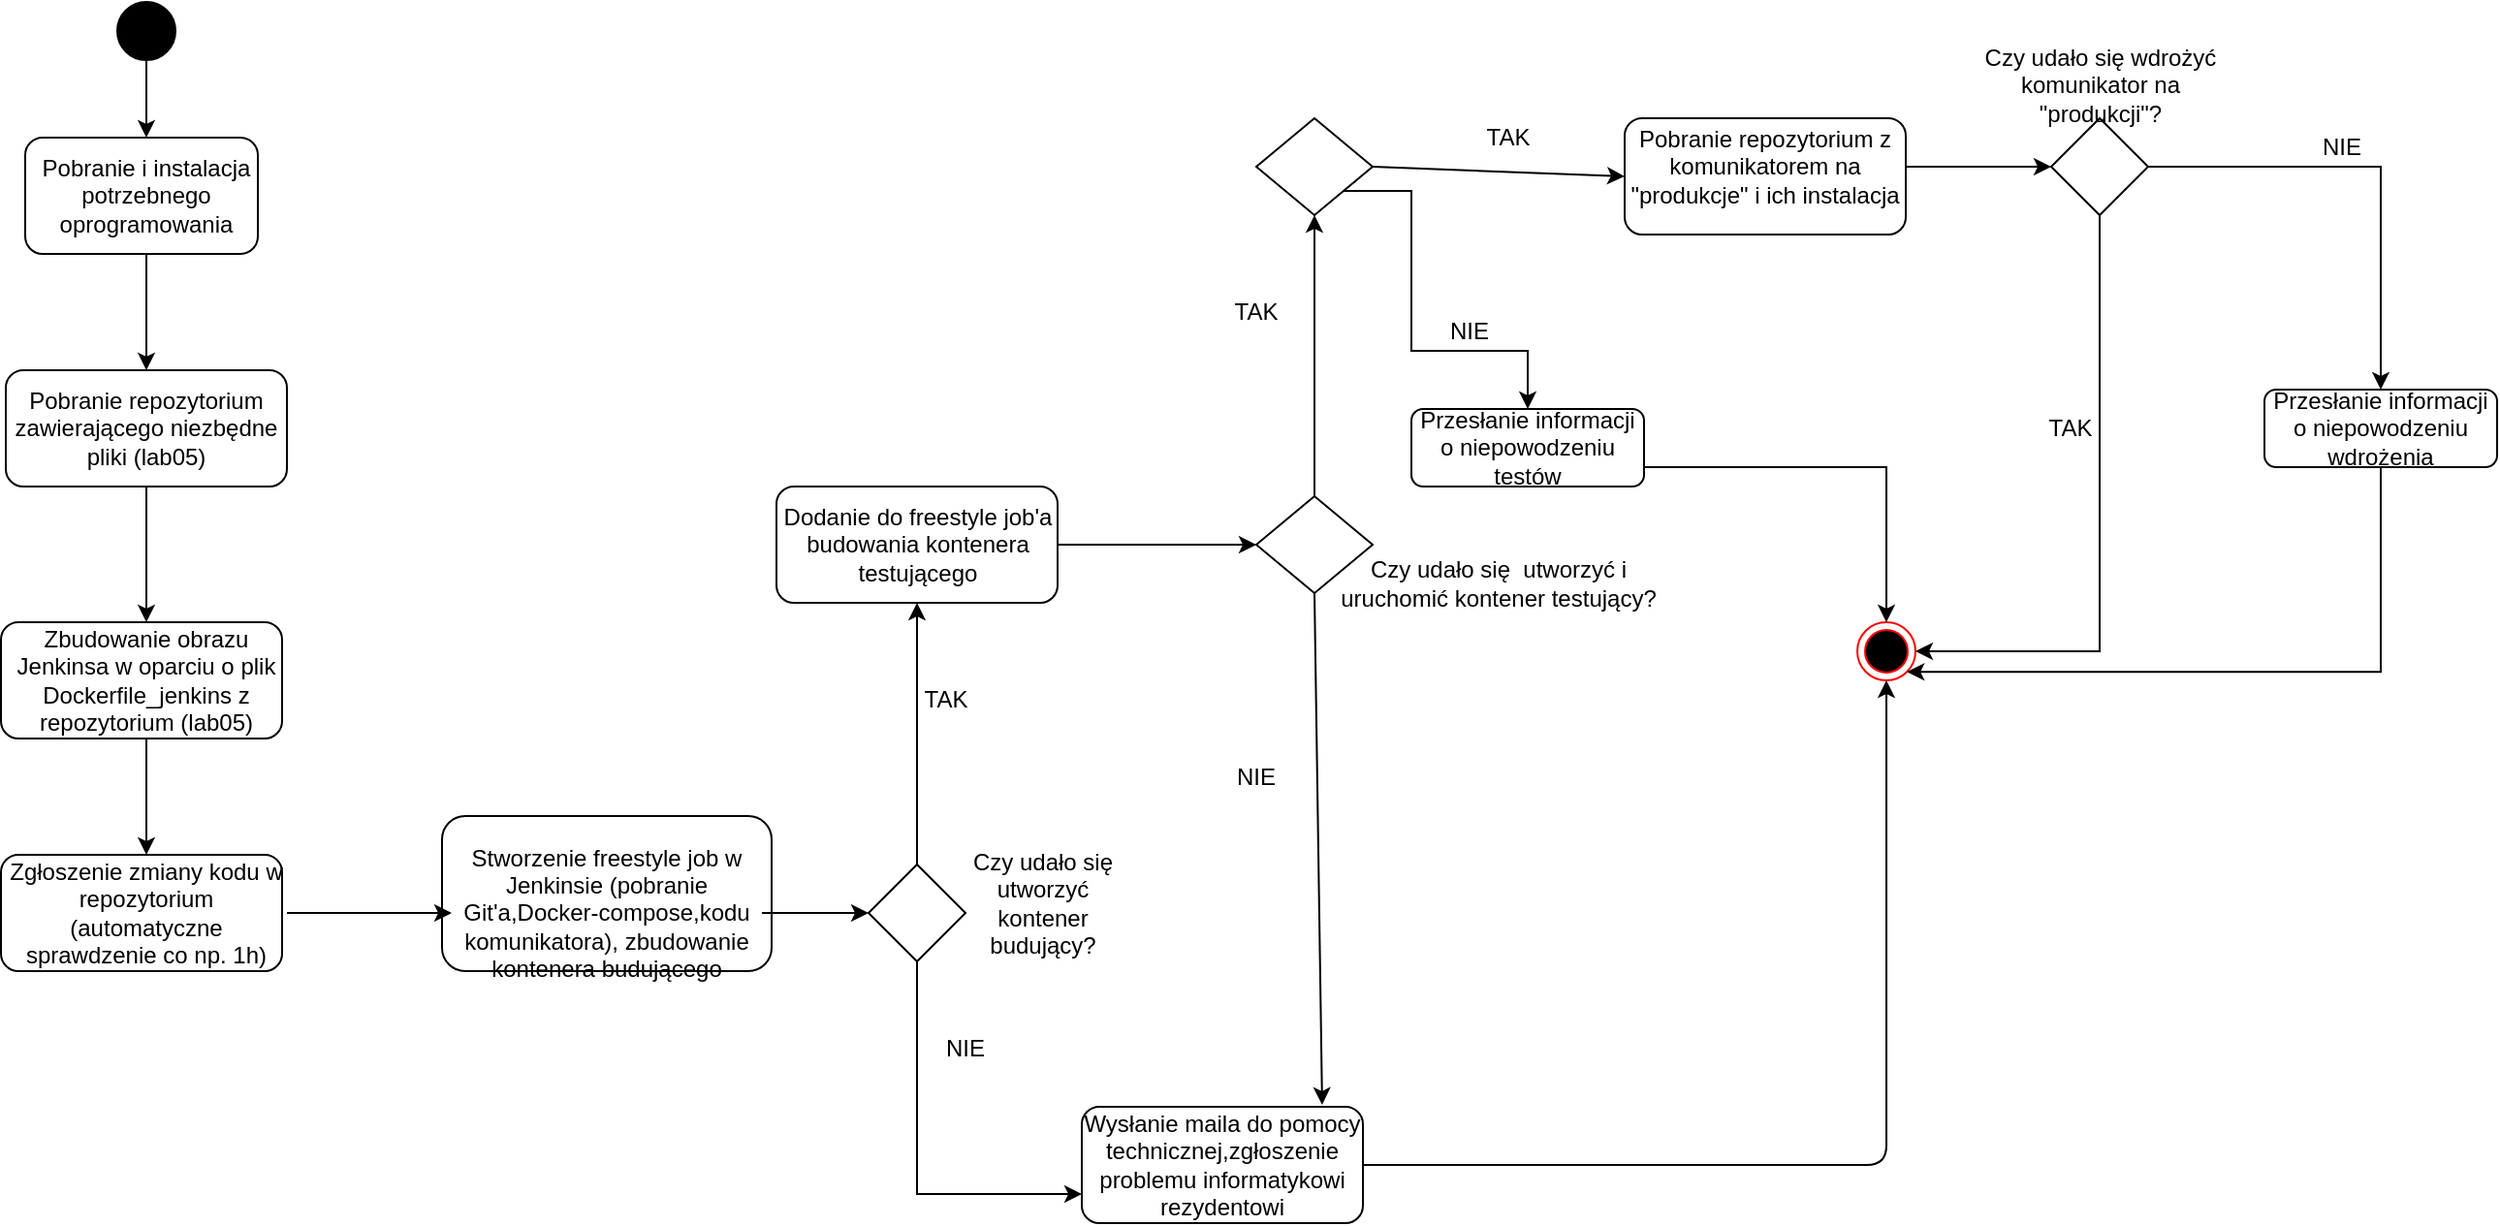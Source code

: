 <mxfile version="14.6.6" type="google"><diagram id="Z-0_d55Q5-cEEH8M31Jy" name="Page-1"><mxGraphModel dx="868" dy="456" grid="1" gridSize="10" guides="1" tooltips="1" connect="1" arrows="1" fold="1" page="1" pageScale="1" pageWidth="850" pageHeight="1100" math="0" shadow="0"><root><mxCell id="0"/><mxCell id="1" parent="0"/><mxCell id="EEcAGz58vtOcwk2U2vOc-74" style="edgeStyle=orthogonalEdgeStyle;rounded=0;orthogonalLoop=1;jettySize=auto;html=1;entryX=0.5;entryY=0;entryDx=0;entryDy=0;" edge="1" parent="1" source="EEcAGz58vtOcwk2U2vOc-1" target="EEcAGz58vtOcwk2U2vOc-5"><mxGeometry relative="1" as="geometry"/></mxCell><mxCell id="EEcAGz58vtOcwk2U2vOc-1" value="" style="ellipse;whiteSpace=wrap;html=1;aspect=fixed;fillColor=#000000;" vertex="1" parent="1"><mxGeometry x="72.5" y="10" width="30" height="30" as="geometry"/></mxCell><mxCell id="EEcAGz58vtOcwk2U2vOc-4" value="" style="rounded=1;whiteSpace=wrap;html=1;fillColor=none;gradientColor=none;" vertex="1" parent="1"><mxGeometry x="25" y="80" width="120" height="60" as="geometry"/></mxCell><mxCell id="EEcAGz58vtOcwk2U2vOc-75" style="edgeStyle=orthogonalEdgeStyle;rounded=0;orthogonalLoop=1;jettySize=auto;html=1;" edge="1" parent="1" source="EEcAGz58vtOcwk2U2vOc-5" target="EEcAGz58vtOcwk2U2vOc-8"><mxGeometry relative="1" as="geometry"/></mxCell><mxCell id="EEcAGz58vtOcwk2U2vOc-5" value="Pobranie i instalacja potrzebnego oprogramowania" style="text;html=1;strokeColor=none;fillColor=none;align=center;verticalAlign=middle;whiteSpace=wrap;rounded=0;" vertex="1" parent="1"><mxGeometry x="25" y="80" width="125" height="60" as="geometry"/></mxCell><mxCell id="EEcAGz58vtOcwk2U2vOc-7" value="" style="rounded=1;whiteSpace=wrap;html=1;fillColor=none;gradientColor=none;" vertex="1" parent="1"><mxGeometry x="15" y="200" width="145" height="60" as="geometry"/></mxCell><mxCell id="EEcAGz58vtOcwk2U2vOc-76" style="edgeStyle=orthogonalEdgeStyle;rounded=0;orthogonalLoop=1;jettySize=auto;html=1;entryX=0.5;entryY=0;entryDx=0;entryDy=0;" edge="1" parent="1" source="EEcAGz58vtOcwk2U2vOc-8" target="EEcAGz58vtOcwk2U2vOc-12"><mxGeometry relative="1" as="geometry"/></mxCell><mxCell id="EEcAGz58vtOcwk2U2vOc-8" value="Pobranie repozytorium zawierającego niezbędne pliki (lab05)" style="text;html=1;strokeColor=none;fillColor=none;align=center;verticalAlign=middle;whiteSpace=wrap;rounded=0;" vertex="1" parent="1"><mxGeometry x="15" y="200" width="145" height="60" as="geometry"/></mxCell><mxCell id="EEcAGz58vtOcwk2U2vOc-11" value="" style="rounded=1;whiteSpace=wrap;html=1;fillColor=none;gradientColor=none;" vertex="1" parent="1"><mxGeometry x="12.5" y="330" width="145" height="60" as="geometry"/></mxCell><mxCell id="EEcAGz58vtOcwk2U2vOc-77" style="edgeStyle=orthogonalEdgeStyle;rounded=0;orthogonalLoop=1;jettySize=auto;html=1;entryX=0.5;entryY=0;entryDx=0;entryDy=0;" edge="1" parent="1" source="EEcAGz58vtOcwk2U2vOc-12" target="EEcAGz58vtOcwk2U2vOc-16"><mxGeometry relative="1" as="geometry"/></mxCell><mxCell id="EEcAGz58vtOcwk2U2vOc-12" value="Zbudowanie obrazu Jenkinsa w oparciu o plik Dockerfile_jenkins z repozytorium (lab05)" style="text;html=1;strokeColor=none;fillColor=none;align=center;verticalAlign=middle;whiteSpace=wrap;rounded=0;" vertex="1" parent="1"><mxGeometry x="15" y="330" width="145" height="60" as="geometry"/></mxCell><mxCell id="EEcAGz58vtOcwk2U2vOc-15" value="" style="rounded=1;whiteSpace=wrap;html=1;fillColor=none;gradientColor=none;" vertex="1" parent="1"><mxGeometry x="12.5" y="450" width="145" height="60" as="geometry"/></mxCell><mxCell id="EEcAGz58vtOcwk2U2vOc-78" value="" style="edgeStyle=orthogonalEdgeStyle;rounded=0;orthogonalLoop=1;jettySize=auto;html=1;" edge="1" parent="1" source="EEcAGz58vtOcwk2U2vOc-16" target="EEcAGz58vtOcwk2U2vOc-20"><mxGeometry relative="1" as="geometry"/></mxCell><mxCell id="EEcAGz58vtOcwk2U2vOc-16" value="Zgłoszenie zmiany kodu w repozytorium (automatyczne sprawdzenie co np. 1h)&lt;br&gt;" style="text;html=1;strokeColor=none;fillColor=none;align=center;verticalAlign=middle;whiteSpace=wrap;rounded=0;" vertex="1" parent="1"><mxGeometry x="15" y="450" width="145" height="60" as="geometry"/></mxCell><mxCell id="EEcAGz58vtOcwk2U2vOc-19" value="" style="rounded=1;whiteSpace=wrap;html=1;fillColor=none;gradientColor=none;" vertex="1" parent="1"><mxGeometry x="240" y="430" width="170" height="80" as="geometry"/></mxCell><mxCell id="EEcAGz58vtOcwk2U2vOc-72" style="edgeStyle=orthogonalEdgeStyle;rounded=0;orthogonalLoop=1;jettySize=auto;html=1;entryX=0;entryY=0.5;entryDx=0;entryDy=0;" edge="1" parent="1" source="EEcAGz58vtOcwk2U2vOc-20" target="EEcAGz58vtOcwk2U2vOc-21"><mxGeometry relative="1" as="geometry"/></mxCell><mxCell id="EEcAGz58vtOcwk2U2vOc-20" value="Stworzenie freestyle job w Jenkinsie (pobranie Git'a,Docker-compose,kodu komunikatora), zbudowanie kontenera budującego" style="text;html=1;strokeColor=none;fillColor=none;align=center;verticalAlign=middle;whiteSpace=wrap;rounded=0;" vertex="1" parent="1"><mxGeometry x="245" y="445" width="160" height="70" as="geometry"/></mxCell><mxCell id="EEcAGz58vtOcwk2U2vOc-70" style="edgeStyle=orthogonalEdgeStyle;rounded=0;orthogonalLoop=1;jettySize=auto;html=1;entryX=0;entryY=0.75;entryDx=0;entryDy=0;" edge="1" parent="1" source="EEcAGz58vtOcwk2U2vOc-21" target="EEcAGz58vtOcwk2U2vOc-31"><mxGeometry relative="1" as="geometry"><Array as="points"><mxPoint x="485" y="625"/></Array></mxGeometry></mxCell><mxCell id="EEcAGz58vtOcwk2U2vOc-73" style="edgeStyle=orthogonalEdgeStyle;rounded=0;orthogonalLoop=1;jettySize=auto;html=1;entryX=0.5;entryY=1;entryDx=0;entryDy=0;" edge="1" parent="1" source="EEcAGz58vtOcwk2U2vOc-21" target="EEcAGz58vtOcwk2U2vOc-37"><mxGeometry relative="1" as="geometry"/></mxCell><mxCell id="EEcAGz58vtOcwk2U2vOc-21" value="" style="rhombus;whiteSpace=wrap;html=1;fillColor=none;gradientColor=none;" vertex="1" parent="1"><mxGeometry x="460" y="455" width="50" height="50" as="geometry"/></mxCell><mxCell id="EEcAGz58vtOcwk2U2vOc-24" value="Czy udało się utworzyć kontener budujący?&lt;br&gt;" style="text;html=1;strokeColor=none;fillColor=none;align=center;verticalAlign=middle;whiteSpace=wrap;rounded=0;" vertex="1" parent="1"><mxGeometry x="510" y="465" width="80" height="20" as="geometry"/></mxCell><mxCell id="EEcAGz58vtOcwk2U2vOc-27" value="TAK" style="text;html=1;strokeColor=none;fillColor=none;align=center;verticalAlign=middle;whiteSpace=wrap;rounded=0;" vertex="1" parent="1"><mxGeometry x="480" y="360" width="40" height="20" as="geometry"/></mxCell><mxCell id="EEcAGz58vtOcwk2U2vOc-30" value="" style="rounded=1;whiteSpace=wrap;html=1;fillColor=none;gradientColor=none;" vertex="1" parent="1"><mxGeometry x="570" y="580" width="145" height="60" as="geometry"/></mxCell><mxCell id="EEcAGz58vtOcwk2U2vOc-31" value="Wysłanie maila do pomocy technicznej,zgłoszenie problemu informatykowi rezydentowi&lt;br&gt;" style="text;html=1;strokeColor=none;fillColor=none;align=center;verticalAlign=middle;whiteSpace=wrap;rounded=0;" vertex="1" parent="1"><mxGeometry x="570" y="580" width="145" height="60" as="geometry"/></mxCell><mxCell id="EEcAGz58vtOcwk2U2vOc-33" value="NIE" style="text;html=1;strokeColor=none;fillColor=none;align=center;verticalAlign=middle;whiteSpace=wrap;rounded=0;" vertex="1" parent="1"><mxGeometry x="490" y="540" width="40" height="20" as="geometry"/></mxCell><mxCell id="EEcAGz58vtOcwk2U2vOc-34" value="" style="ellipse;html=1;shape=endState;fillColor=#000000;strokeColor=#ff0000;" vertex="1" parent="1"><mxGeometry x="970" y="330" width="30" height="30" as="geometry"/></mxCell><mxCell id="EEcAGz58vtOcwk2U2vOc-35" value="" style="endArrow=classic;html=1;exitX=1;exitY=0.5;exitDx=0;exitDy=0;entryX=0.5;entryY=1;entryDx=0;entryDy=0;" edge="1" parent="1" source="EEcAGz58vtOcwk2U2vOc-31" target="EEcAGz58vtOcwk2U2vOc-34"><mxGeometry width="50" height="50" relative="1" as="geometry"><mxPoint x="930" y="490" as="sourcePoint"/><mxPoint x="980" y="440" as="targetPoint"/><Array as="points"><mxPoint x="985" y="610"/></Array></mxGeometry></mxCell><mxCell id="EEcAGz58vtOcwk2U2vOc-36" value="" style="rounded=1;whiteSpace=wrap;html=1;fillColor=none;gradientColor=none;" vertex="1" parent="1"><mxGeometry x="412.5" y="260" width="145" height="60" as="geometry"/></mxCell><mxCell id="EEcAGz58vtOcwk2U2vOc-37" value="Dodanie do freestyle job'a budowania kontenera testującego" style="text;html=1;strokeColor=none;fillColor=none;align=center;verticalAlign=middle;whiteSpace=wrap;rounded=0;" vertex="1" parent="1"><mxGeometry x="412.5" y="260" width="145" height="60" as="geometry"/></mxCell><mxCell id="EEcAGz58vtOcwk2U2vOc-38" value="" style="rhombus;whiteSpace=wrap;html=1;fillColor=none;gradientColor=none;" vertex="1" parent="1"><mxGeometry x="660" y="265" width="60" height="50" as="geometry"/></mxCell><mxCell id="EEcAGz58vtOcwk2U2vOc-39" value="" style="endArrow=classic;html=1;exitX=1;exitY=0.5;exitDx=0;exitDy=0;entryX=0;entryY=0.5;entryDx=0;entryDy=0;" edge="1" parent="1" source="EEcAGz58vtOcwk2U2vOc-37" target="EEcAGz58vtOcwk2U2vOc-38"><mxGeometry width="50" height="50" relative="1" as="geometry"><mxPoint x="630" y="290" as="sourcePoint"/><mxPoint x="680" y="240" as="targetPoint"/></mxGeometry></mxCell><mxCell id="EEcAGz58vtOcwk2U2vOc-40" value="Czy udało się&amp;nbsp; utworzyć i uruchomić kontener testujący?&lt;br&gt;" style="text;html=1;strokeColor=none;fillColor=none;align=center;verticalAlign=middle;whiteSpace=wrap;rounded=0;" vertex="1" parent="1"><mxGeometry x="700" y="305" width="170" height="10" as="geometry"/></mxCell><mxCell id="EEcAGz58vtOcwk2U2vOc-41" value="" style="endArrow=classic;html=1;exitX=0.5;exitY=1;exitDx=0;exitDy=0;entryX=0.855;entryY=-0.017;entryDx=0;entryDy=0;entryPerimeter=0;" edge="1" parent="1" source="EEcAGz58vtOcwk2U2vOc-38" target="EEcAGz58vtOcwk2U2vOc-31"><mxGeometry width="50" height="50" relative="1" as="geometry"><mxPoint x="690" y="390" as="sourcePoint"/><mxPoint x="740" y="340" as="targetPoint"/></mxGeometry></mxCell><mxCell id="EEcAGz58vtOcwk2U2vOc-42" value="TAK&lt;br&gt;" style="text;html=1;strokeColor=none;fillColor=none;align=center;verticalAlign=middle;whiteSpace=wrap;rounded=0;" vertex="1" parent="1"><mxGeometry x="640" y="160" width="40" height="20" as="geometry"/></mxCell><mxCell id="EEcAGz58vtOcwk2U2vOc-43" value="NIE&lt;br&gt;" style="text;html=1;strokeColor=none;fillColor=none;align=center;verticalAlign=middle;whiteSpace=wrap;rounded=0;" vertex="1" parent="1"><mxGeometry x="640" y="400" width="40" height="20" as="geometry"/></mxCell><mxCell id="EEcAGz58vtOcwk2U2vOc-54" style="edgeStyle=orthogonalEdgeStyle;rounded=0;orthogonalLoop=1;jettySize=auto;html=1;exitX=1;exitY=1;exitDx=0;exitDy=0;" edge="1" parent="1" source="EEcAGz58vtOcwk2U2vOc-46"><mxGeometry relative="1" as="geometry"><mxPoint x="800" y="220" as="targetPoint"/><Array as="points"><mxPoint x="740" y="108"/><mxPoint x="740" y="190"/><mxPoint x="800" y="190"/></Array></mxGeometry></mxCell><mxCell id="EEcAGz58vtOcwk2U2vOc-46" value="" style="rhombus;whiteSpace=wrap;html=1;fillColor=none;gradientColor=none;" vertex="1" parent="1"><mxGeometry x="660" y="70" width="60" height="50" as="geometry"/></mxCell><mxCell id="EEcAGz58vtOcwk2U2vOc-47" value="" style="endArrow=classic;html=1;exitX=0.5;exitY=0;exitDx=0;exitDy=0;entryX=0.5;entryY=1;entryDx=0;entryDy=0;" edge="1" parent="1" source="EEcAGz58vtOcwk2U2vOc-38" target="EEcAGz58vtOcwk2U2vOc-46"><mxGeometry width="50" height="50" relative="1" as="geometry"><mxPoint x="490" y="170" as="sourcePoint"/><mxPoint x="540" y="120" as="targetPoint"/></mxGeometry></mxCell><mxCell id="EEcAGz58vtOcwk2U2vOc-48" value="" style="endArrow=classic;html=1;exitX=1;exitY=0.5;exitDx=0;exitDy=0;" edge="1" parent="1" source="EEcAGz58vtOcwk2U2vOc-46"><mxGeometry width="50" height="50" relative="1" as="geometry"><mxPoint x="840" y="300" as="sourcePoint"/><mxPoint x="850" y="100" as="targetPoint"/></mxGeometry></mxCell><mxCell id="EEcAGz58vtOcwk2U2vOc-49" value="" style="rounded=1;whiteSpace=wrap;html=1;fillColor=none;gradientColor=none;" vertex="1" parent="1"><mxGeometry x="850" y="70" width="145" height="60" as="geometry"/></mxCell><mxCell id="EEcAGz58vtOcwk2U2vOc-63" style="edgeStyle=orthogonalEdgeStyle;rounded=0;orthogonalLoop=1;jettySize=auto;html=1;exitX=1;exitY=0.5;exitDx=0;exitDy=0;entryX=0;entryY=0.5;entryDx=0;entryDy=0;" edge="1" parent="1" source="EEcAGz58vtOcwk2U2vOc-50" target="EEcAGz58vtOcwk2U2vOc-62"><mxGeometry relative="1" as="geometry"/></mxCell><mxCell id="EEcAGz58vtOcwk2U2vOc-50" value="Pobranie repozytorium z komunikatorem na &quot;produkcje&quot; i ich instalacja" style="text;html=1;strokeColor=none;fillColor=none;align=center;verticalAlign=middle;whiteSpace=wrap;rounded=0;" vertex="1" parent="1"><mxGeometry x="850" y="65" width="145" height="60" as="geometry"/></mxCell><mxCell id="EEcAGz58vtOcwk2U2vOc-52" value="TAK&lt;br&gt;" style="text;html=1;strokeColor=none;fillColor=none;align=center;verticalAlign=middle;whiteSpace=wrap;rounded=0;" vertex="1" parent="1"><mxGeometry x="770" y="70" width="40" height="20" as="geometry"/></mxCell><mxCell id="EEcAGz58vtOcwk2U2vOc-56" value="NIE&lt;br&gt;" style="text;html=1;strokeColor=none;fillColor=none;align=center;verticalAlign=middle;whiteSpace=wrap;rounded=0;" vertex="1" parent="1"><mxGeometry x="750" y="170" width="40" height="20" as="geometry"/></mxCell><mxCell id="EEcAGz58vtOcwk2U2vOc-57" value="" style="rounded=1;whiteSpace=wrap;html=1;fillColor=none;gradientColor=none;" vertex="1" parent="1"><mxGeometry x="740" y="220" width="120" height="40" as="geometry"/></mxCell><mxCell id="EEcAGz58vtOcwk2U2vOc-59" style="edgeStyle=orthogonalEdgeStyle;rounded=0;orthogonalLoop=1;jettySize=auto;html=1;exitX=1;exitY=0.75;exitDx=0;exitDy=0;" edge="1" parent="1" source="EEcAGz58vtOcwk2U2vOc-58" target="EEcAGz58vtOcwk2U2vOc-34"><mxGeometry relative="1" as="geometry"/></mxCell><mxCell id="EEcAGz58vtOcwk2U2vOc-58" value="Przesłanie informacji o niepowodzeniu testów" style="text;html=1;strokeColor=none;fillColor=none;align=center;verticalAlign=middle;whiteSpace=wrap;rounded=0;" vertex="1" parent="1"><mxGeometry x="740" y="220" width="120" height="40" as="geometry"/></mxCell><mxCell id="EEcAGz58vtOcwk2U2vOc-60" value="" style="rounded=1;whiteSpace=wrap;html=1;fillColor=none;gradientColor=none;" vertex="1" parent="1"><mxGeometry x="1180" y="210" width="120" height="40" as="geometry"/></mxCell><mxCell id="EEcAGz58vtOcwk2U2vOc-66" style="edgeStyle=orthogonalEdgeStyle;rounded=0;orthogonalLoop=1;jettySize=auto;html=1;entryX=1;entryY=1;entryDx=0;entryDy=0;" edge="1" parent="1" source="EEcAGz58vtOcwk2U2vOc-61" target="EEcAGz58vtOcwk2U2vOc-34"><mxGeometry relative="1" as="geometry"><Array as="points"><mxPoint x="1240" y="356"/></Array></mxGeometry></mxCell><mxCell id="EEcAGz58vtOcwk2U2vOc-61" value="Przesłanie informacji o niepowodzeniu wdrożenia" style="text;html=1;strokeColor=none;fillColor=none;align=center;verticalAlign=middle;whiteSpace=wrap;rounded=0;" vertex="1" parent="1"><mxGeometry x="1180" y="210" width="120" height="40" as="geometry"/></mxCell><mxCell id="EEcAGz58vtOcwk2U2vOc-64" style="edgeStyle=orthogonalEdgeStyle;rounded=0;orthogonalLoop=1;jettySize=auto;html=1;" edge="1" parent="1" source="EEcAGz58vtOcwk2U2vOc-62" target="EEcAGz58vtOcwk2U2vOc-61"><mxGeometry relative="1" as="geometry"/></mxCell><mxCell id="EEcAGz58vtOcwk2U2vOc-65" style="edgeStyle=orthogonalEdgeStyle;rounded=0;orthogonalLoop=1;jettySize=auto;html=1;entryX=1;entryY=0.5;entryDx=0;entryDy=0;" edge="1" parent="1" source="EEcAGz58vtOcwk2U2vOc-62" target="EEcAGz58vtOcwk2U2vOc-34"><mxGeometry relative="1" as="geometry"><Array as="points"><mxPoint x="1095" y="345"/></Array></mxGeometry></mxCell><mxCell id="EEcAGz58vtOcwk2U2vOc-62" value="" style="rhombus;whiteSpace=wrap;html=1;fillColor=none;gradientColor=none;" vertex="1" parent="1"><mxGeometry x="1070" y="70" width="50" height="50" as="geometry"/></mxCell><mxCell id="EEcAGz58vtOcwk2U2vOc-67" value="Czy udało się wdrożyć komunikator na &quot;produkcji&quot;?" style="text;html=1;strokeColor=none;fillColor=none;align=center;verticalAlign=middle;whiteSpace=wrap;rounded=0;" vertex="1" parent="1"><mxGeometry x="1032.5" y="40" width="125" height="25" as="geometry"/></mxCell><mxCell id="EEcAGz58vtOcwk2U2vOc-68" value="TAK" style="text;html=1;strokeColor=none;fillColor=none;align=center;verticalAlign=middle;whiteSpace=wrap;rounded=0;" vertex="1" parent="1"><mxGeometry x="1060" y="220" width="40" height="20" as="geometry"/></mxCell><mxCell id="EEcAGz58vtOcwk2U2vOc-69" value="NIE&lt;br&gt;" style="text;html=1;strokeColor=none;fillColor=none;align=center;verticalAlign=middle;whiteSpace=wrap;rounded=0;" vertex="1" parent="1"><mxGeometry x="1200" y="75" width="40" height="20" as="geometry"/></mxCell></root></mxGraphModel></diagram></mxfile>